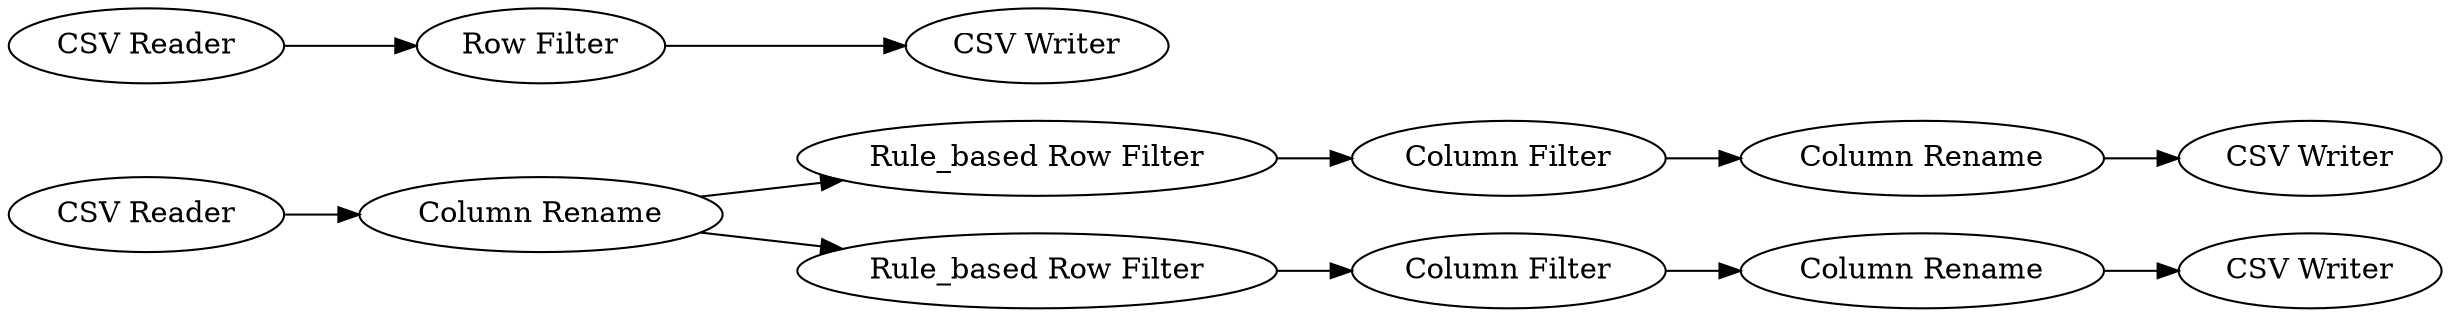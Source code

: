 digraph {
	1 -> 4
	4 -> 5
	11 -> 7
	9 -> 11
	13 -> 14
	6 -> 10
	12 -> 8
	14 -> 15
	10 -> 12
	5 -> 9
	4 -> 6
	5 [label="Rule_based Row Filter"]
	14 [label="Row Filter"]
	13 [label="CSV Reader"]
	1 [label="CSV Reader"]
	7 [label="CSV Writer"]
	9 [label="Column Filter"]
	11 [label="Column Rename"]
	4 [label="Column Rename"]
	6 [label="Rule_based Row Filter"]
	8 [label="CSV Writer"]
	15 [label="CSV Writer"]
	12 [label="Column Rename"]
	10 [label="Column Filter"]
	rankdir=LR
}
